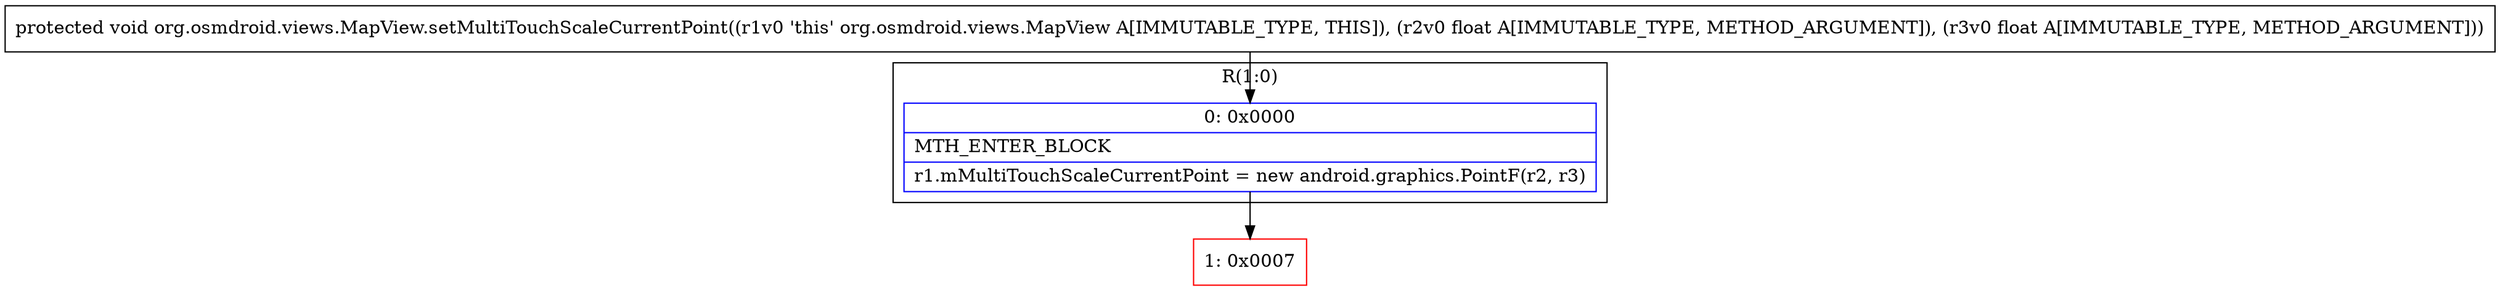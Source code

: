 digraph "CFG fororg.osmdroid.views.MapView.setMultiTouchScaleCurrentPoint(FF)V" {
subgraph cluster_Region_1358104951 {
label = "R(1:0)";
node [shape=record,color=blue];
Node_0 [shape=record,label="{0\:\ 0x0000|MTH_ENTER_BLOCK\l|r1.mMultiTouchScaleCurrentPoint = new android.graphics.PointF(r2, r3)\l}"];
}
Node_1 [shape=record,color=red,label="{1\:\ 0x0007}"];
MethodNode[shape=record,label="{protected void org.osmdroid.views.MapView.setMultiTouchScaleCurrentPoint((r1v0 'this' org.osmdroid.views.MapView A[IMMUTABLE_TYPE, THIS]), (r2v0 float A[IMMUTABLE_TYPE, METHOD_ARGUMENT]), (r3v0 float A[IMMUTABLE_TYPE, METHOD_ARGUMENT])) }"];
MethodNode -> Node_0;
Node_0 -> Node_1;
}

